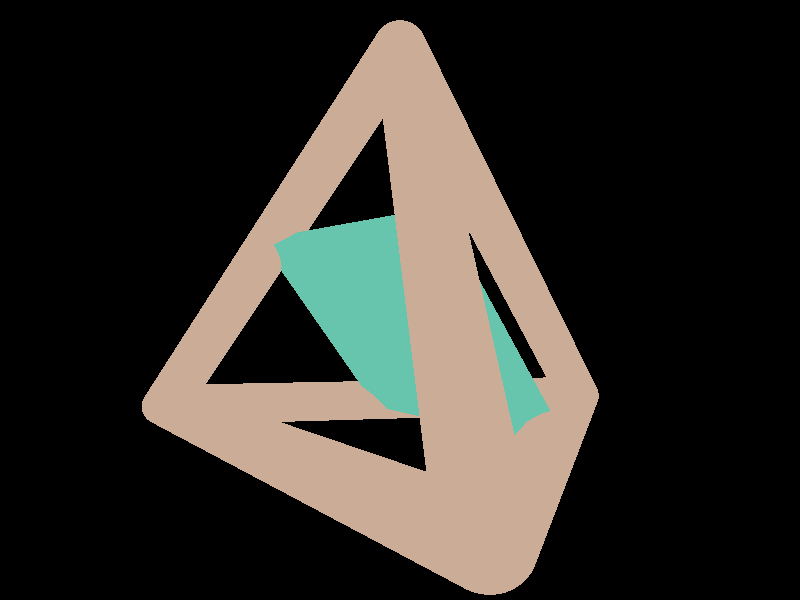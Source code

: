
/**************************************************************************
 *                                                                        *
 *  Regina - A Normal Surface Theory Calculator                           *
 *                                                                        *
 *  Copyright (c) 1999-2005, Ben Burton                                   *
 *  For further details contact Ben Burton (bab@debian.org).              *
 *                                                                        *
 *  This program is free software; you can redistribute it and/or         *
 *  modify it under the terms of the GNU General Public License as        *
 *  published by the Free Software Foundation; either version 2 of the    *
 *  License, or (at your option) any later version.                       *
 *                                                                        *
 *  This program is distributed in the hope that it will be useful, but   *
 *  WITHOUT ANY WARRANTY; without even the implied warranty of            *
 *  MERCHANTABILITY or FITNESS FOR A PARTICULAR PURPOSE.  See the GNU     *
 *  General Public License for more details.                              *
 *                                                                        *
 *  You should have received a copy of the GNU General Public             *
 *  License along with this program; if not, write to the Free            *
 *  Software Foundation, Inc., 59 Temple Place, Suite 330, Boston,        *
 *  MA 02111-1307, USA.                                                   *
 *                                                                        *
 **************************************************************************/

/* end stub */

#include "colors.inc"
#include "textures.inc"
#include "stones.inc"

#declare Sheet1 = color rgbt <0, 5, 0, 0.95>;
#declare Sheet2 = color rgbt <5, 0, 0, 0.95>;
#declare Sheet3 = color rgbt <0, 0, 5, 0.95>;
#declare All = color rgb <3,0,6>;

#declare loc = <4, 0.6, 0.2>;

camera {
	location loc
	sky <0,0,1>
	look_at <0, 0, 0.2>
}

light_source {
	<4, 1, 0.4>
	color White
}	
light_source {
	<3, 4, 0.4>
	color White
}
light_source {
	<4, -3, 0.4>
	color White
}
light_source {
	<-4, 3, 0.4>
	color White
}
light_source {
	<0, -4, 0.4>
	color White
}
light_source {
	<-4, 4, 0.4>
	color White
}

#declare root2 = 1.4142136;
#declare root3 = 1.7320508;
#declare a = <2, 0, -root2 / 2>;
#declare b = <-1, root3, -root2 / 2>;
#declare c = <-1, -root3, -root2 / 2>;
#declare d = <0, 0, 3 * root2 / 2>;
#declare tetthickness = 0.175;

#declare tetskeleton = union {
	cylinder { a, b, tetthickness }
	cylinder { b, c, tetthickness }
	cylinder { c, d, tetthickness }
	cylinder { d, a, tetthickness }
	cylinder { a, c, tetthickness }
	cylinder { b, d, tetthickness }
	sphere { a, tetthickness }
	sphere { b, tetthickness }
	sphere { c, tetthickness }
	sphere { d, tetthickness }
}

#declare tridisc = prism {
	linear_sweep linear_spline
	-tetthickness/2, tetthickness/2,
	4,
	<0.5, 0>, <-0.25, root3/4>, <-0.25, -root3/4>, <0.5, 0>
}

#declare trid = object {
	tridisc
	rotate <-90, 0, 0>
	translate <0, 0, root2>
}

#declare tria = object {
	tridisc
	rotate <-90, 0, 0>
	translate <0, 0, root2>
	rotate <0, 0, 180>
	rotate <0, 109.47122, 0>
}

#declare trib = object {
	tridisc
	rotate <-90, 0, 0>
	translate <0, 0, root2>
	rotate <0, 0, 180>
	rotate <0, 109.47122, 0>
	rotate <0, 0, 120>
}

#declare tric = object {
	tridisc
	rotate <-90, 0, 0>
	translate <0, 0, root2>
	rotate <0, 0, 180>
	rotate <0, 109.47122, 0>
	rotate <0, 0, 240>
}

#declare quaddisc = prism {
	linear_sweep linear_spline
	-tetthickness/2, tetthickness/2,
	5,
	<root3/2, root3/2>, <root3/2, -root3/2>, <-root3/2, -root3/2>,
	<-root3/2, root3/2>, <root3/2, root3/2>
}

#declare quadabcd = object {
	quaddisc
	rotate <35.26439, 0, 0>
	rotate <0, 0, 30>
	pigment { Blue }
}

#declare quadacbd = object {
	quaddisc
	rotate <35.26439, 0, 0>
	rotate <0, 0, 30>
	rotate <0, 0, 120>
	pigment { Blue }
}

#declare quadadbc = object {
	quaddisc
	rotate <35.26439, 0, 0>
	rotate <0, 0, 30>
	rotate <0, 0, 240>
	pigment { Blue }
}

#declare everything = union {
	object {
		tetskeleton
		pigment { DarkTan }
	}
	
	/*
	object {
		tria
//		pigment { MediumVioletRed }
		pigment { Light_Purple }
	}
	
	object {
		trib
//		pigment { SeaGreen }
		pigment { SeaGreen }
	}
	
	object {
		tric
//		pigment { MandarinOrange }
		pigment { MandarinOrange }
	}
	
	object {
		trid
//		pigment { SkyBlue }
		pigment { SkyBlue }
	}
	*/
	
	object {
		quadacbd
//		pigment { Light_Purple }
//		pigment { Scarlet }
		pigment { SeaGreen }
	}
}

object {
	everything
	scale <1,1,0.9>
}

